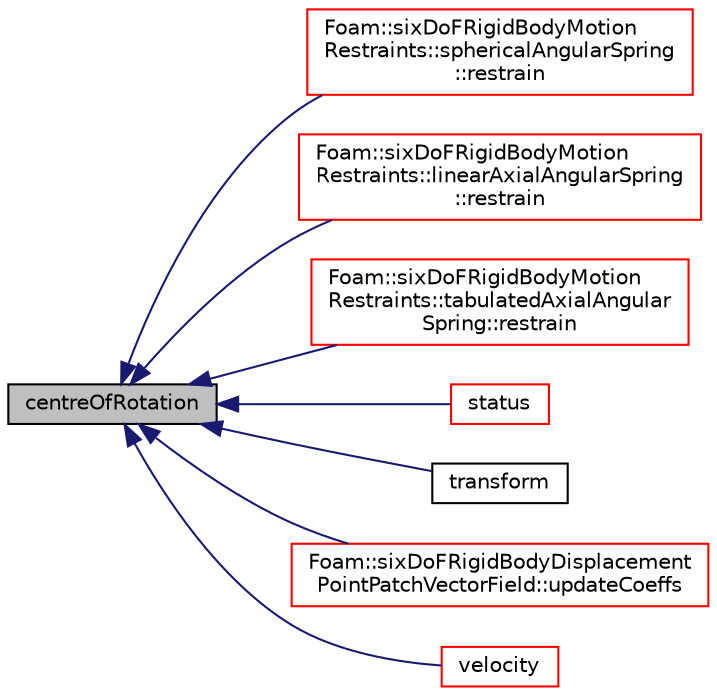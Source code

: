 digraph "centreOfRotation"
{
  bgcolor="transparent";
  edge [fontname="Helvetica",fontsize="10",labelfontname="Helvetica",labelfontsize="10"];
  node [fontname="Helvetica",fontsize="10",shape=record];
  rankdir="LR";
  Node655 [label="centreOfRotation",height=0.2,width=0.4,color="black", fillcolor="grey75", style="filled", fontcolor="black"];
  Node655 -> Node656 [dir="back",color="midnightblue",fontsize="10",style="solid",fontname="Helvetica"];
  Node656 [label="Foam::sixDoFRigidBodyMotion\lRestraints::sphericalAngularSpring\l::restrain",height=0.2,width=0.4,color="red",URL="$a30797.html#a5a33f13a3b2e956e9be8cfaffc87a34b",tooltip="Calculate the restraint position, force and moment. "];
  Node655 -> Node660 [dir="back",color="midnightblue",fontsize="10",style="solid",fontname="Helvetica"];
  Node660 [label="Foam::sixDoFRigidBodyMotion\lRestraints::linearAxialAngularSpring\l::restrain",height=0.2,width=0.4,color="red",URL="$a30777.html#a5a33f13a3b2e956e9be8cfaffc87a34b",tooltip="Calculate the restraint position, force and moment. "];
  Node655 -> Node664 [dir="back",color="midnightblue",fontsize="10",style="solid",fontname="Helvetica"];
  Node664 [label="Foam::sixDoFRigidBodyMotion\lRestraints::tabulatedAxialAngular\lSpring::restrain",height=0.2,width=0.4,color="red",URL="$a30801.html#a5a33f13a3b2e956e9be8cfaffc87a34b",tooltip="Calculate the restraint position, force and moment. "];
  Node655 -> Node668 [dir="back",color="midnightblue",fontsize="10",style="solid",fontname="Helvetica"];
  Node668 [label="status",height=0.2,width=0.4,color="red",URL="$a30805.html#a2115458ac48deae383afcaddb33be5dd",tooltip="Report the status of the motion. "];
  Node655 -> Node679 [dir="back",color="midnightblue",fontsize="10",style="solid",fontname="Helvetica"];
  Node679 [label="transform",height=0.2,width=0.4,color="black",URL="$a30805.html#ade51133a814dc0489c2a3c61e9ee0275",tooltip="Transform the given initial state pointField by the current. "];
  Node655 -> Node670 [dir="back",color="midnightblue",fontsize="10",style="solid",fontname="Helvetica"];
  Node670 [label="Foam::sixDoFRigidBodyDisplacement\lPointPatchVectorField::updateCoeffs",height=0.2,width=0.4,color="red",URL="$a30745.html#a7e24eafac629d3733181cd942d4c902f",tooltip="Update the coefficients associated with the patch field. "];
  Node655 -> Node680 [dir="back",color="midnightblue",fontsize="10",style="solid",fontname="Helvetica"];
  Node680 [label="velocity",height=0.2,width=0.4,color="red",URL="$a30805.html#ab2b917bb96e724dfd5e886732330b117",tooltip="Return the velocity of a position. "];
}
